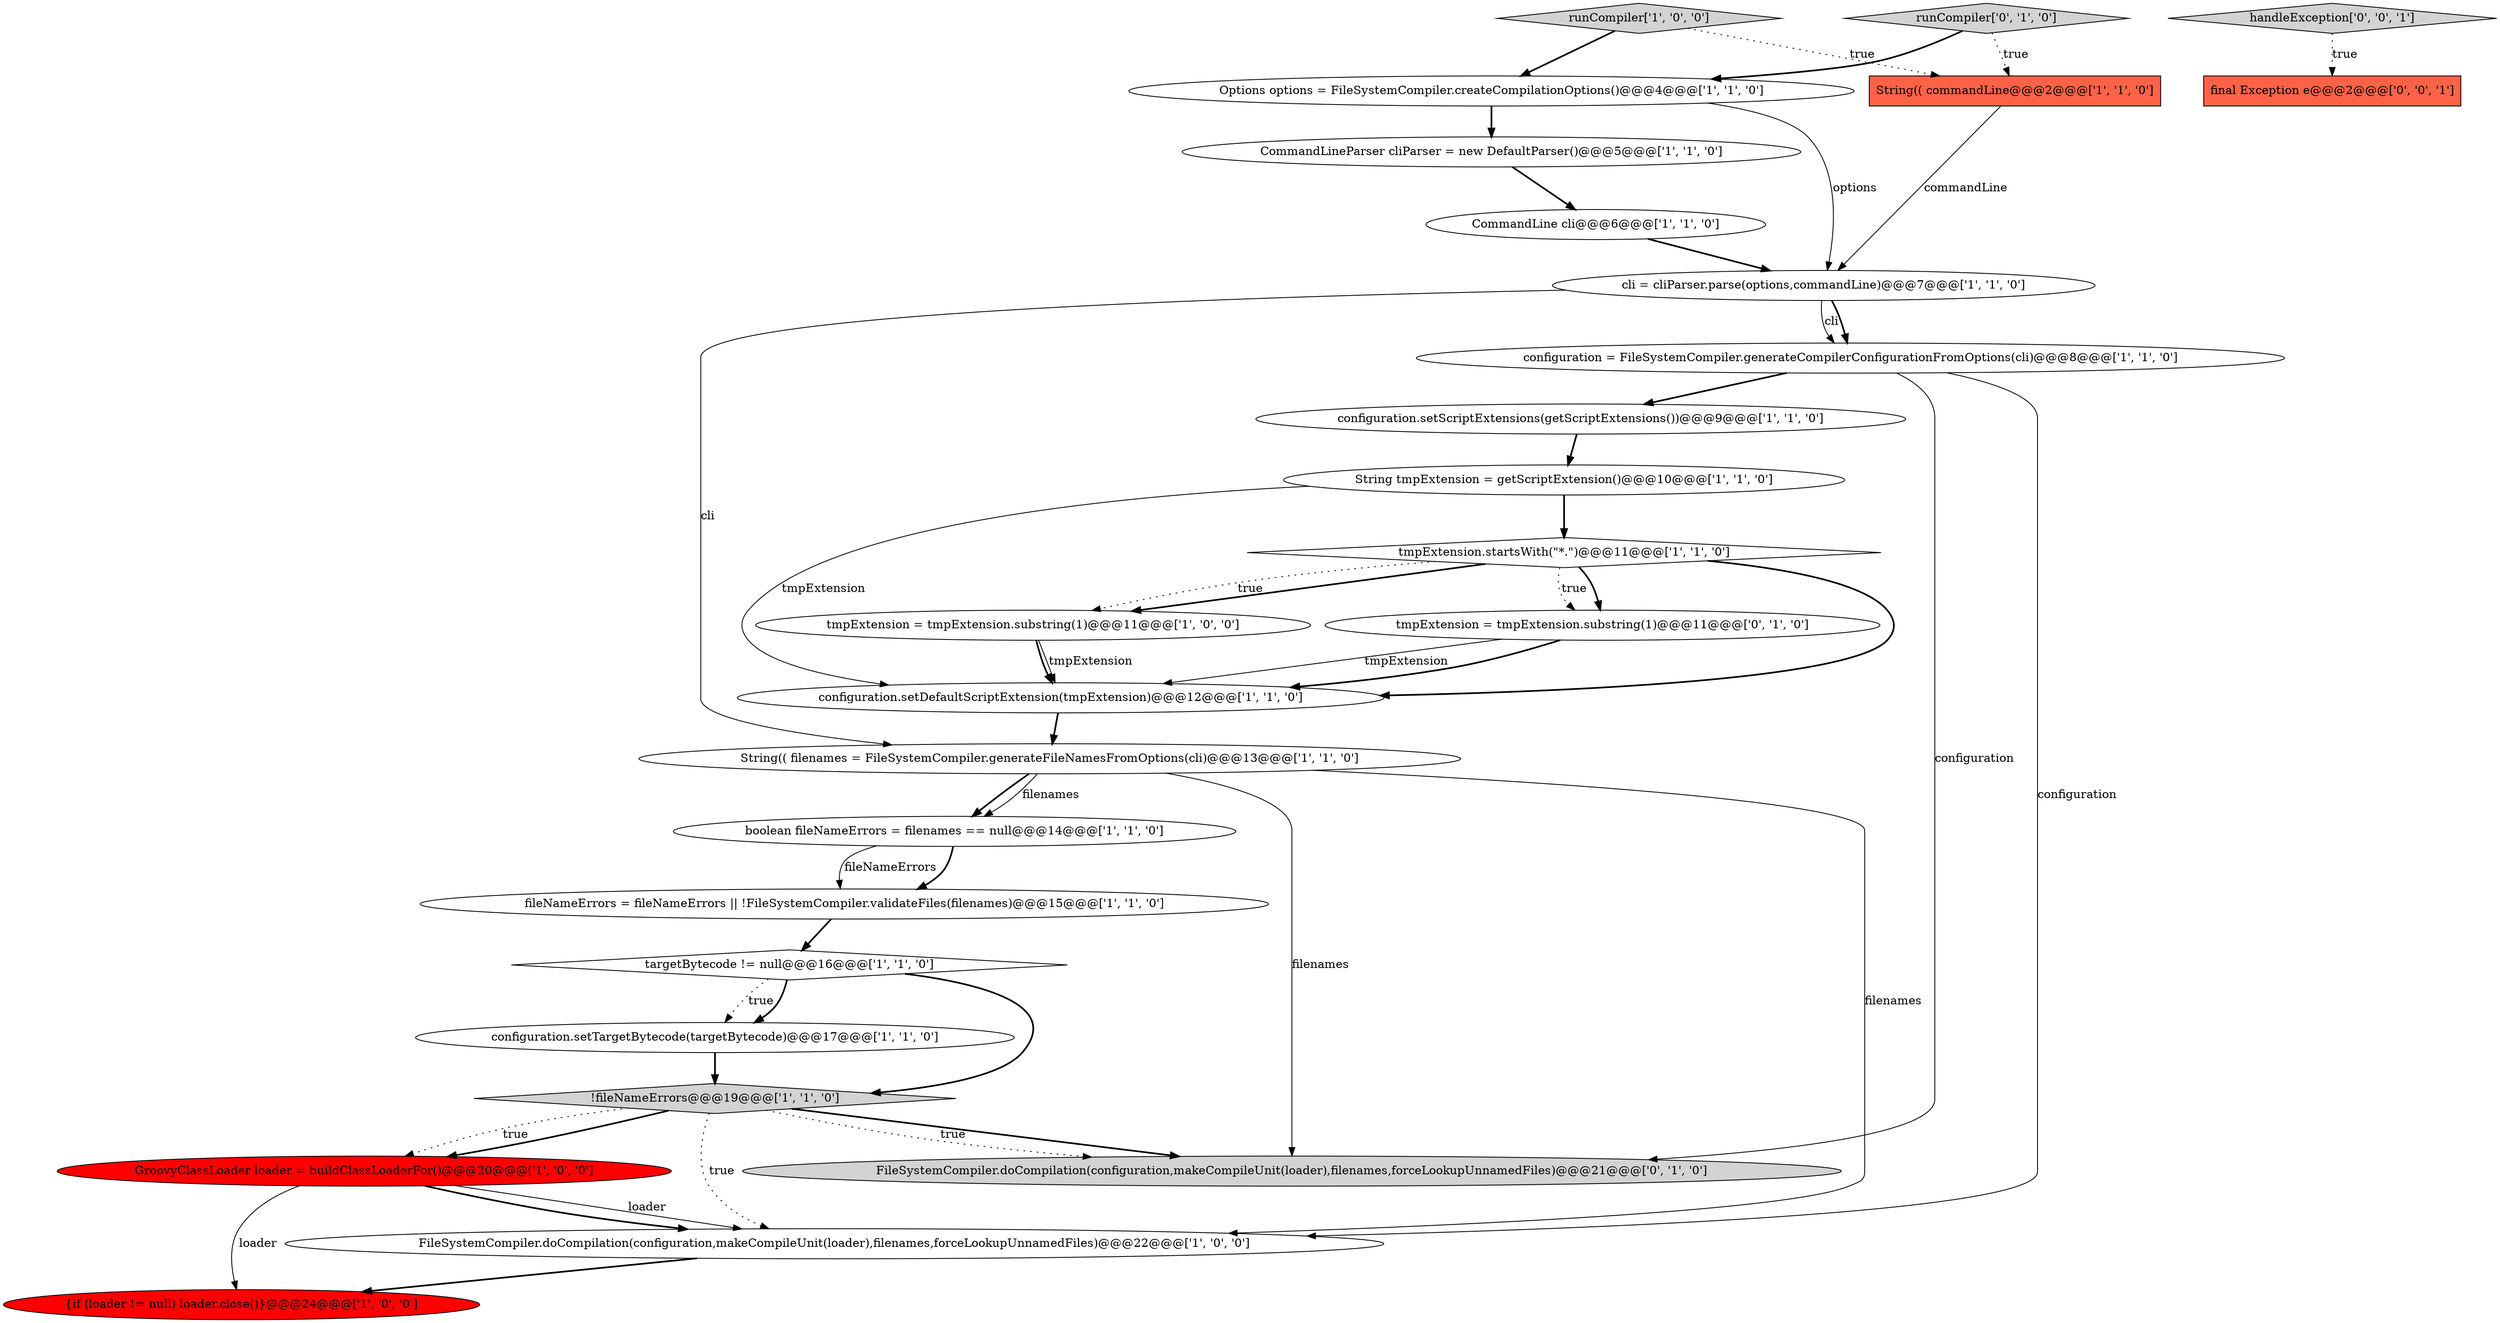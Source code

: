 digraph {
19 [style = filled, label = "String tmpExtension = getScriptExtension()@@@10@@@['1', '1', '0']", fillcolor = white, shape = ellipse image = "AAA0AAABBB1BBB"];
6 [style = filled, label = "fileNameErrors = fileNameErrors || !FileSystemCompiler.validateFiles(filenames)@@@15@@@['1', '1', '0']", fillcolor = white, shape = ellipse image = "AAA0AAABBB1BBB"];
4 [style = filled, label = "cli = cliParser.parse(options,commandLine)@@@7@@@['1', '1', '0']", fillcolor = white, shape = ellipse image = "AAA0AAABBB1BBB"];
23 [style = filled, label = "tmpExtension = tmpExtension.substring(1)@@@11@@@['0', '1', '0']", fillcolor = white, shape = ellipse image = "AAA0AAABBB2BBB"];
8 [style = filled, label = "configuration.setTargetBytecode(targetBytecode)@@@17@@@['1', '1', '0']", fillcolor = white, shape = ellipse image = "AAA0AAABBB1BBB"];
11 [style = filled, label = "CommandLine cli@@@6@@@['1', '1', '0']", fillcolor = white, shape = ellipse image = "AAA0AAABBB1BBB"];
0 [style = filled, label = "runCompiler['1', '0', '0']", fillcolor = lightgray, shape = diamond image = "AAA0AAABBB1BBB"];
21 [style = filled, label = "runCompiler['0', '1', '0']", fillcolor = lightgray, shape = diamond image = "AAA0AAABBB2BBB"];
13 [style = filled, label = "configuration.setDefaultScriptExtension(tmpExtension)@@@12@@@['1', '1', '0']", fillcolor = white, shape = ellipse image = "AAA0AAABBB1BBB"];
18 [style = filled, label = "configuration.setScriptExtensions(getScriptExtensions())@@@9@@@['1', '1', '0']", fillcolor = white, shape = ellipse image = "AAA0AAABBB1BBB"];
12 [style = filled, label = "FileSystemCompiler.doCompilation(configuration,makeCompileUnit(loader),filenames,forceLookupUnnamedFiles)@@@22@@@['1', '0', '0']", fillcolor = white, shape = ellipse image = "AAA0AAABBB1BBB"];
10 [style = filled, label = "boolean fileNameErrors = filenames == null@@@14@@@['1', '1', '0']", fillcolor = white, shape = ellipse image = "AAA0AAABBB1BBB"];
16 [style = filled, label = "targetBytecode != null@@@16@@@['1', '1', '0']", fillcolor = white, shape = diamond image = "AAA0AAABBB1BBB"];
3 [style = filled, label = "tmpExtension = tmpExtension.substring(1)@@@11@@@['1', '0', '0']", fillcolor = white, shape = ellipse image = "AAA0AAABBB1BBB"];
20 [style = filled, label = "GroovyClassLoader loader = buildClassLoaderFor()@@@20@@@['1', '0', '0']", fillcolor = red, shape = ellipse image = "AAA1AAABBB1BBB"];
5 [style = filled, label = "configuration = FileSystemCompiler.generateCompilerConfigurationFromOptions(cli)@@@8@@@['1', '1', '0']", fillcolor = white, shape = ellipse image = "AAA0AAABBB1BBB"];
17 [style = filled, label = "{if (loader != null) loader.close()}@@@24@@@['1', '0', '0']", fillcolor = red, shape = ellipse image = "AAA1AAABBB1BBB"];
24 [style = filled, label = "handleException['0', '0', '1']", fillcolor = lightgray, shape = diamond image = "AAA0AAABBB3BBB"];
22 [style = filled, label = "FileSystemCompiler.doCompilation(configuration,makeCompileUnit(loader),filenames,forceLookupUnnamedFiles)@@@21@@@['0', '1', '0']", fillcolor = lightgray, shape = ellipse image = "AAA0AAABBB2BBB"];
9 [style = filled, label = "String(( filenames = FileSystemCompiler.generateFileNamesFromOptions(cli)@@@13@@@['1', '1', '0']", fillcolor = white, shape = ellipse image = "AAA0AAABBB1BBB"];
1 [style = filled, label = "CommandLineParser cliParser = new DefaultParser()@@@5@@@['1', '1', '0']", fillcolor = white, shape = ellipse image = "AAA0AAABBB1BBB"];
2 [style = filled, label = "String(( commandLine@@@2@@@['1', '1', '0']", fillcolor = tomato, shape = box image = "AAA0AAABBB1BBB"];
25 [style = filled, label = "final Exception e@@@2@@@['0', '0', '1']", fillcolor = tomato, shape = box image = "AAA0AAABBB3BBB"];
15 [style = filled, label = "tmpExtension.startsWith(\"*.\")@@@11@@@['1', '1', '0']", fillcolor = white, shape = diamond image = "AAA0AAABBB1BBB"];
14 [style = filled, label = "Options options = FileSystemCompiler.createCompilationOptions()@@@4@@@['1', '1', '0']", fillcolor = white, shape = ellipse image = "AAA0AAABBB1BBB"];
7 [style = filled, label = "!fileNameErrors@@@19@@@['1', '1', '0']", fillcolor = lightgray, shape = diamond image = "AAA0AAABBB1BBB"];
16->8 [style = dotted, label="true"];
15->23 [style = bold, label=""];
23->13 [style = solid, label="tmpExtension"];
15->13 [style = bold, label=""];
5->22 [style = solid, label="configuration"];
20->17 [style = solid, label="loader"];
16->8 [style = bold, label=""];
24->25 [style = dotted, label="true"];
4->9 [style = solid, label="cli"];
11->4 [style = bold, label=""];
20->12 [style = solid, label="loader"];
12->17 [style = bold, label=""];
16->7 [style = bold, label=""];
18->19 [style = bold, label=""];
21->2 [style = dotted, label="true"];
9->10 [style = solid, label="filenames"];
5->18 [style = bold, label=""];
7->20 [style = bold, label=""];
9->10 [style = bold, label=""];
15->3 [style = bold, label=""];
9->12 [style = solid, label="filenames"];
10->6 [style = bold, label=""];
19->13 [style = solid, label="tmpExtension"];
14->1 [style = bold, label=""];
8->7 [style = bold, label=""];
1->11 [style = bold, label=""];
7->12 [style = dotted, label="true"];
4->5 [style = solid, label="cli"];
7->20 [style = dotted, label="true"];
15->3 [style = dotted, label="true"];
7->22 [style = bold, label=""];
0->14 [style = bold, label=""];
2->4 [style = solid, label="commandLine"];
23->13 [style = bold, label=""];
6->16 [style = bold, label=""];
3->13 [style = solid, label="tmpExtension"];
20->12 [style = bold, label=""];
3->13 [style = bold, label=""];
9->22 [style = solid, label="filenames"];
13->9 [style = bold, label=""];
14->4 [style = solid, label="options"];
0->2 [style = dotted, label="true"];
10->6 [style = solid, label="fileNameErrors"];
19->15 [style = bold, label=""];
15->23 [style = dotted, label="true"];
7->22 [style = dotted, label="true"];
5->12 [style = solid, label="configuration"];
4->5 [style = bold, label=""];
21->14 [style = bold, label=""];
}

